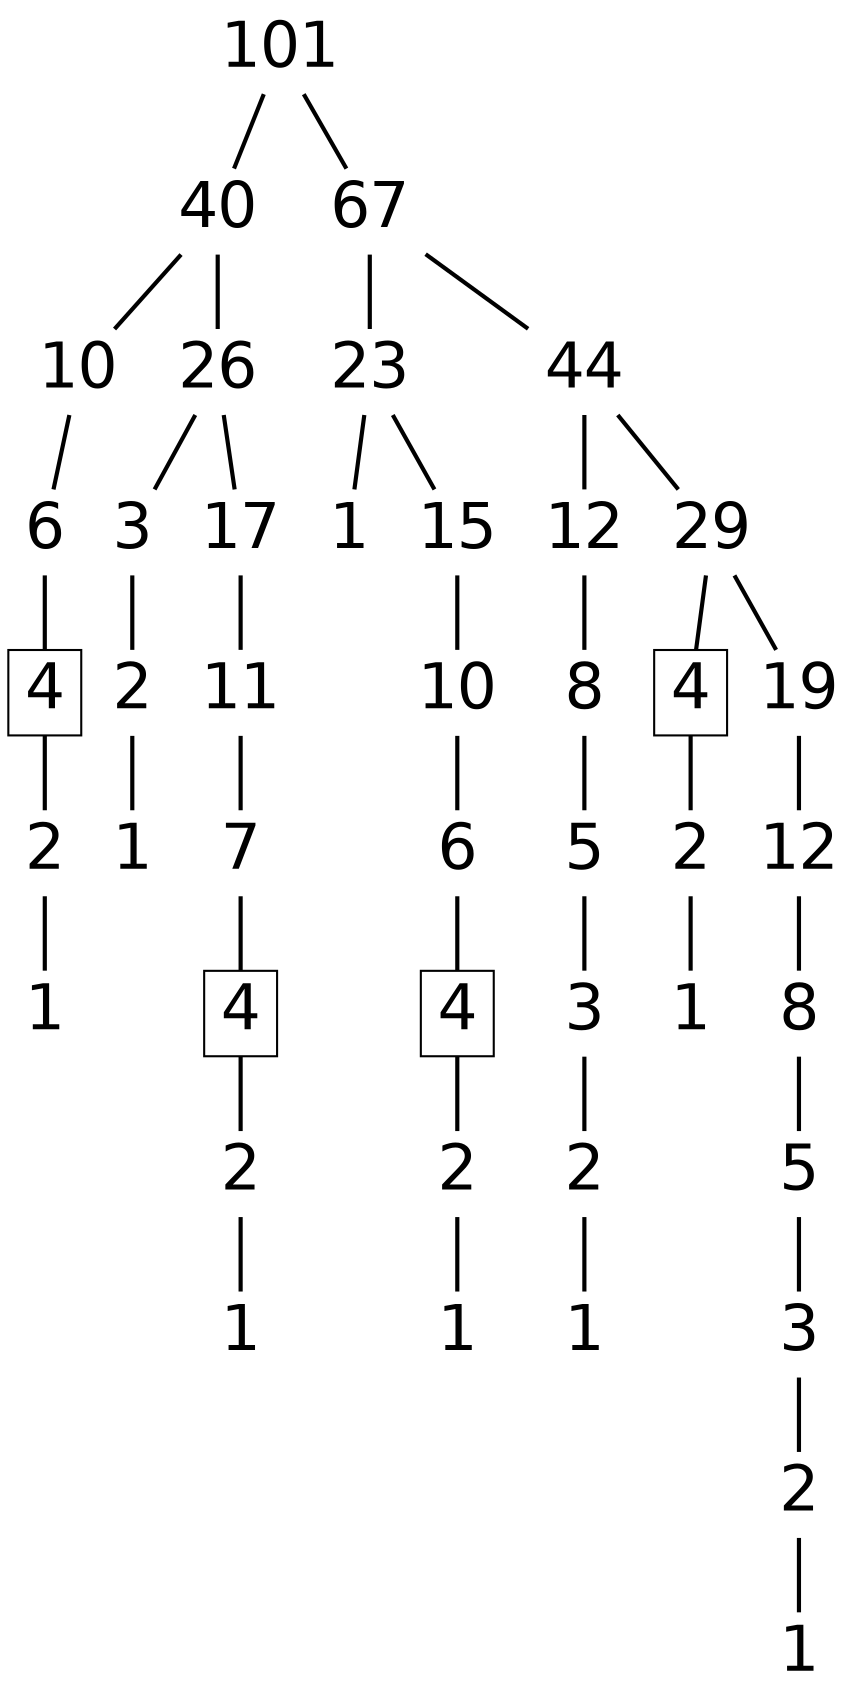 digraph graph_name {
 graph[nodesep = 0.1];
 edge[dir=none, style=bold];
 node[ fontname = "Helvetica", shape = plaintext, width = 0.25, height = 0.25, fontsize=30];
dk[label="101" ];
dk->dl
dl[label="40" ];
dl->dm
dm[label="10" ];
dm->dn
dn[label="6" ];
dn->do
do[label="4" ;shape=box];
do->dp
dp[label="2" ];
dp->dq
dq[label="1" ];
dl->dr
dr[label="26" ];
dr->ds
ds[label="3" ];
ds->dt
dt[label="2" ];
dt->du
du[label="1" ];
dr->dv
dv[label="17" ];
dv->dw
dw[label="11" ];
dw->dx
dx[label="7" ];
dx->dy
dy[label="4" ;shape=box];
dy->dz
dz[label="2" ];
dz->ea
ea[label="1" ];
dk->eb
eb[label="67" ];
eb->ec
ec[label="23" ];
ec->ed
ed[label="1" ];
ec->ee
ee[label="15" ];
ee->ef
ef[label="10" ];
ef->eg
eg[label="6" ];
eg->eh
eh[label="4" ;shape=box];
eh->ei
ei[label="2" ];
ei->ej
ej[label="1" ];
eb->ek
ek[label="44" ];
ek->el
el[label="12" ];
el->em
em[label="8" ];
em->en
en[label="5" ];
en->eo
eo[label="3" ];
eo->ep
ep[label="2" ];
ep->eq
eq[label="1" ];
ek->er
er[label="29" ];
er->es
es[label="4" ;shape=box];
es->et
et[label="2" ];
et->eu
eu[label="1" ];
er->ev
ev[label="19" ];
ev->ew
ew[label="12" ];
ew->ex
ex[label="8" ];
ex->ey
ey[label="5" ];
ey->ez
ez[label="3" ];
ez->fa
fa[label="2" ];
fa->fb
fb[label="1" ];
}
